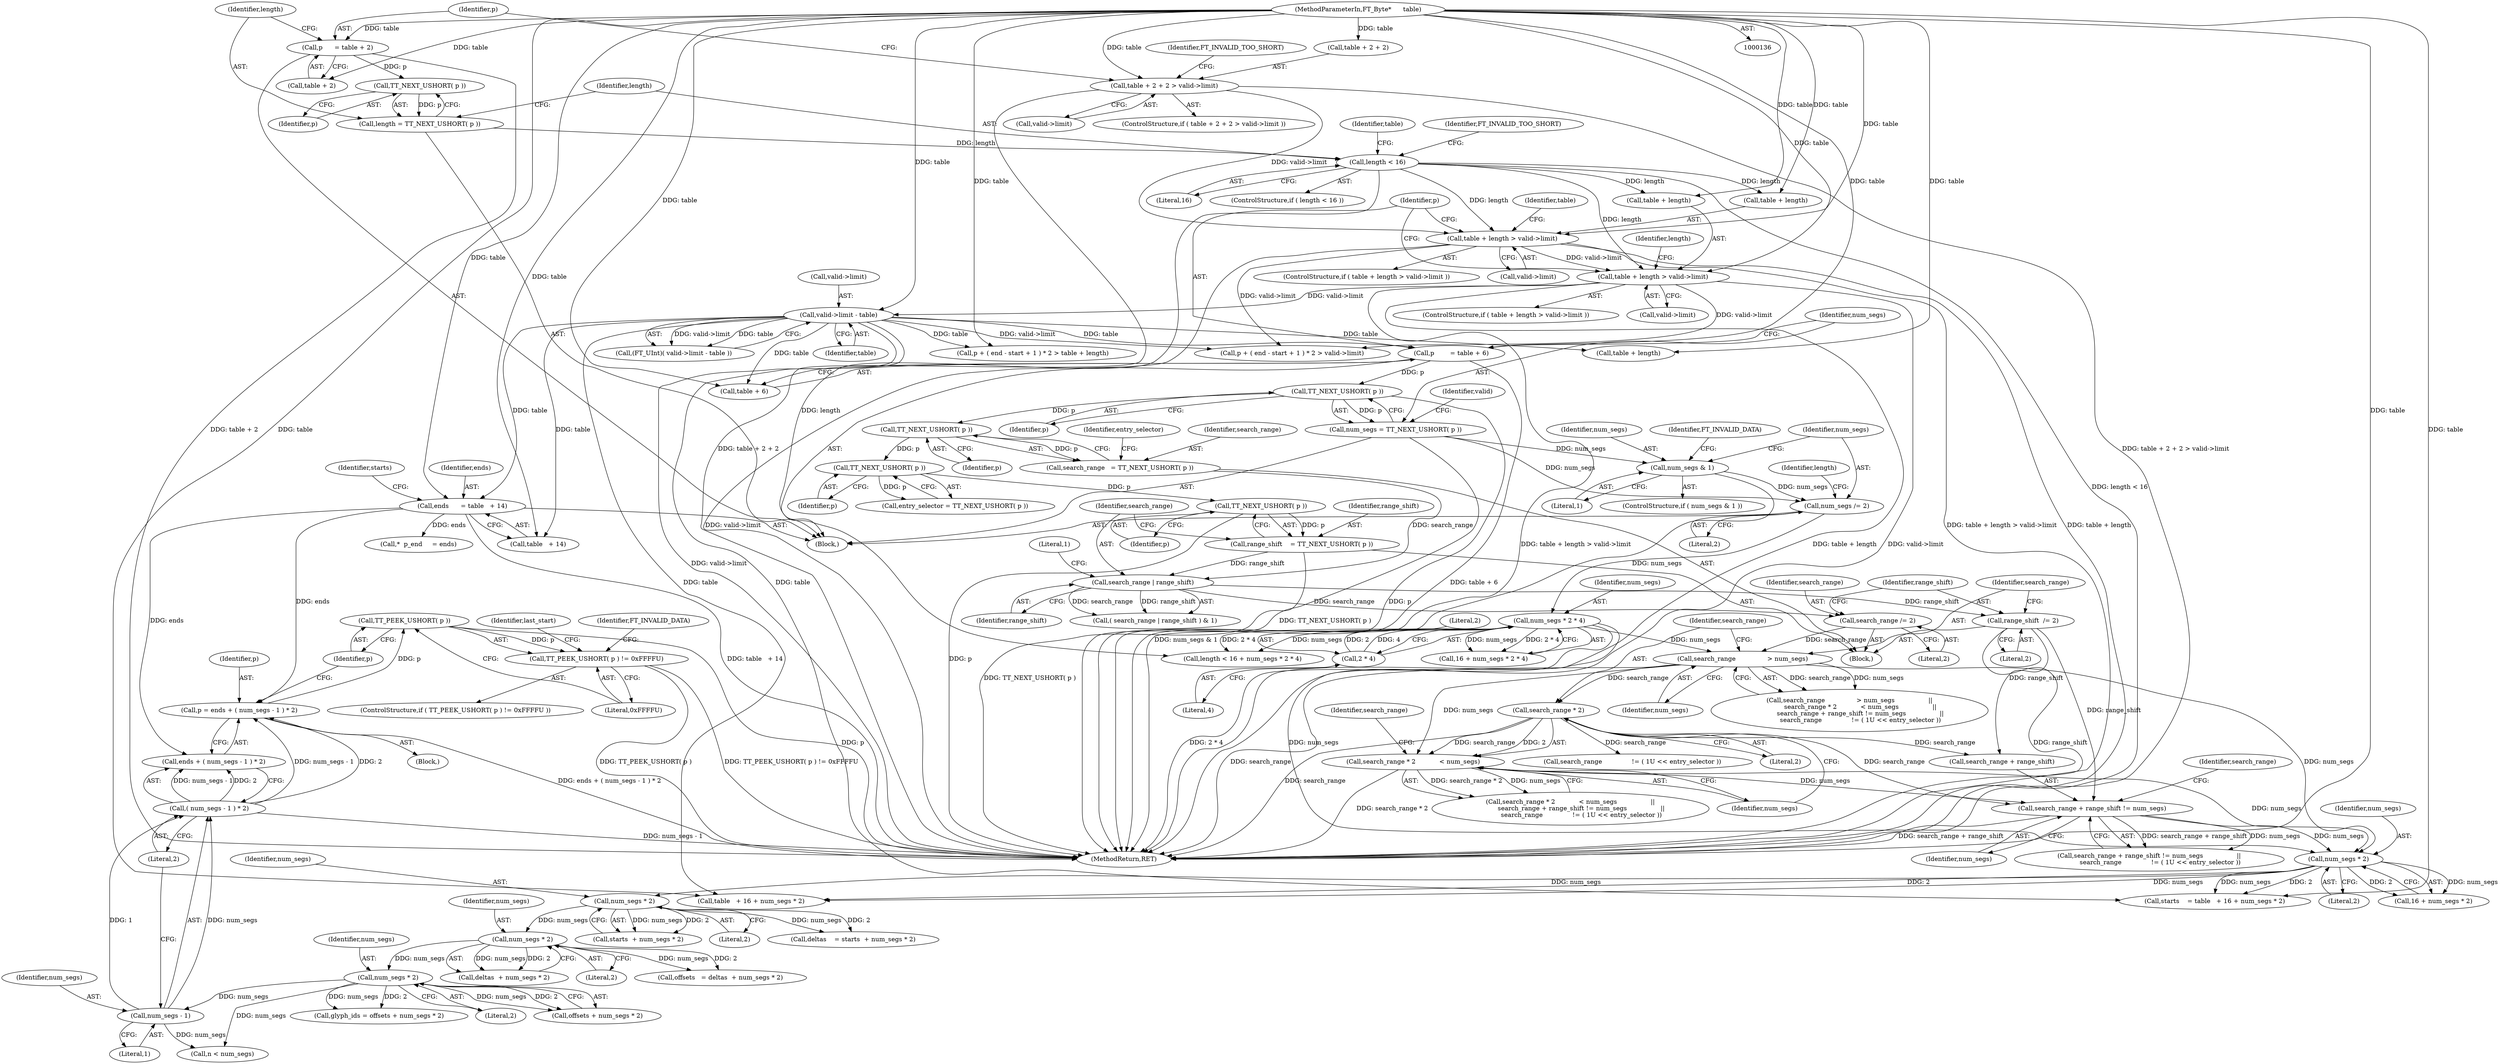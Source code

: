digraph "1_savannah_9bd20b7304aae61de5d50ac359cf27132bafd4c1@pointer" {
"1000349" [label="(Call,TT_PEEK_USHORT( p ))"];
"1000338" [label="(Call,p = ends + ( num_segs - 1 ) * 2)"];
"1000296" [label="(Call,ends      = table   + 14)"];
"1000137" [label="(MethodParameterIn,FT_Byte*      table)"];
"1000198" [label="(Call,valid->limit - table)"];
"1000186" [label="(Call,table + length > valid->limit)"];
"1000173" [label="(Call,length < 16)"];
"1000168" [label="(Call,length = TT_NEXT_USHORT( p ))"];
"1000170" [label="(Call,TT_NEXT_USHORT( p ))"];
"1000163" [label="(Call,p      = table + 2)"];
"1000178" [label="(Call,table + length > valid->limit)"];
"1000153" [label="(Call,table + 2 + 2 > valid->limit)"];
"1000342" [label="(Call,( num_segs - 1 ) * 2)"];
"1000343" [label="(Call,num_segs - 1)"];
"1000328" [label="(Call,num_segs * 2)"];
"1000321" [label="(Call,num_segs * 2)"];
"1000314" [label="(Call,num_segs * 2)"];
"1000307" [label="(Call,num_segs * 2)"];
"1000232" [label="(Call,num_segs * 2 * 4)"];
"1000224" [label="(Call,num_segs /= 2)"];
"1000220" [label="(Call,num_segs & 1)"];
"1000208" [label="(Call,num_segs = TT_NEXT_USHORT( p ))"];
"1000210" [label="(Call,TT_NEXT_USHORT( p ))"];
"1000203" [label="(Call,p        = table + 6)"];
"1000234" [label="(Call,2 * 4)"];
"1000285" [label="(Call,search_range + range_shift != num_segs)"];
"1000280" [label="(Call,search_range * 2)"];
"1000275" [label="(Call,search_range                > num_segs)"];
"1000267" [label="(Call,search_range /= 2)"];
"1000262" [label="(Call,search_range | range_shift)"];
"1000246" [label="(Call,search_range   = TT_NEXT_USHORT( p ))"];
"1000248" [label="(Call,TT_NEXT_USHORT( p ))"];
"1000256" [label="(Call,range_shift    = TT_NEXT_USHORT( p ))"];
"1000258" [label="(Call,TT_NEXT_USHORT( p ))"];
"1000253" [label="(Call,TT_NEXT_USHORT( p ))"];
"1000270" [label="(Call,range_shift  /= 2)"];
"1000279" [label="(Call,search_range * 2            < num_segs)"];
"1000348" [label="(Call,TT_PEEK_USHORT( p ) != 0xFFFFU)"];
"1000309" [label="(Literal,2)"];
"1000249" [label="(Identifier,p)"];
"1000360" [label="(Identifier,last_start)"];
"1000339" [label="(Identifier,p)"];
"1000186" [label="(Call,table + length > valid->limit)"];
"1000285" [label="(Call,search_range + range_shift != num_segs)"];
"1000265" [label="(Literal,1)"];
"1000287" [label="(Identifier,search_range)"];
"1000170" [label="(Call,TT_NEXT_USHORT( p ))"];
"1000330" [label="(Literal,2)"];
"1000234" [label="(Call,2 * 4)"];
"1000258" [label="(Call,TT_NEXT_USHORT( p ))"];
"1000163" [label="(Call,p      = table + 2)"];
"1000271" [label="(Identifier,range_shift)"];
"1000346" [label="(Literal,2)"];
"1000190" [label="(Call,valid->limit)"];
"1000159" [label="(Call,valid->limit)"];
"1000281" [label="(Identifier,search_range)"];
"1000343" [label="(Call,num_segs - 1)"];
"1000225" [label="(Identifier,num_segs)"];
"1000276" [label="(Identifier,search_range)"];
"1000263" [label="(Identifier,search_range)"];
"1000254" [label="(Identifier,p)"];
"1000188" [label="(Identifier,table)"];
"1000351" [label="(Literal,0xFFFFU)"];
"1000215" [label="(Identifier,valid)"];
"1000251" [label="(Call,entry_selector = TT_NEXT_USHORT( p ))"];
"1000179" [label="(Call,table + length)"];
"1000205" [label="(Call,table + 6)"];
"1000279" [label="(Call,search_range * 2            < num_segs)"];
"1000202" [label="(Identifier,table)"];
"1000154" [label="(Call,table + 2 + 2)"];
"1000139" [label="(Block,)"];
"1000347" [label="(ControlStructure,if ( TT_PEEK_USHORT( p ) != 0xFFFFU ))"];
"1000256" [label="(Call,range_shift    = TT_NEXT_USHORT( p ))"];
"1000219" [label="(ControlStructure,if ( num_segs & 1 ))"];
"1000283" [label="(Identifier,num_segs)"];
"1000508" [label="(Call,p + ( end - start + 1 ) * 2 > valid->limit)"];
"1000286" [label="(Call,search_range + range_shift)"];
"1000472" [label="(Call,p + ( end - start + 1 ) * 2 > table + length)"];
"1000277" [label="(Identifier,num_segs)"];
"1000326" [label="(Call,offsets + num_segs * 2)"];
"1000322" [label="(Identifier,num_segs)"];
"1000278" [label="(Call,search_range * 2            < num_segs                 ||\n           search_range + range_shift != num_segs                 ||\n           search_range               != ( 1U << entry_selector ))"];
"1000222" [label="(Literal,1)"];
"1000352" [label="(Identifier,FT_INVALID_DATA)"];
"1000315" [label="(Identifier,num_segs)"];
"1000296" [label="(Call,ends      = table   + 14)"];
"1000284" [label="(Call,search_range + range_shift != num_segs                 ||\n           search_range               != ( 1U << entry_selector ))"];
"1000175" [label="(Literal,16)"];
"1000338" [label="(Call,p = ends + ( num_segs - 1 ) * 2)"];
"1000164" [label="(Identifier,p)"];
"1000168" [label="(Call,length = TT_NEXT_USHORT( p ))"];
"1000305" [label="(Call,16 + num_segs * 2)"];
"1000269" [label="(Literal,2)"];
"1000226" [label="(Literal,2)"];
"1000261" [label="(Call,( search_range | range_shift ) & 1)"];
"1000230" [label="(Call,16 + num_segs * 2 * 4)"];
"1000297" [label="(Identifier,ends)"];
"1000253" [label="(Call,TT_NEXT_USHORT( p ))"];
"1000312" [label="(Call,starts  + num_segs * 2)"];
"1000252" [label="(Identifier,entry_selector)"];
"1000196" [label="(Call,(FT_UInt)( valid->limit - table ))"];
"1000229" [label="(Identifier,length)"];
"1000223" [label="(Identifier,FT_INVALID_DATA)"];
"1000387" [label="(Call,n < num_segs)"];
"1000349" [label="(Call,TT_PEEK_USHORT( p ))"];
"1000153" [label="(Call,table + 2 + 2 > valid->limit)"];
"1000211" [label="(Identifier,p)"];
"1000173" [label="(Call,length < 16)"];
"1000291" [label="(Identifier,search_range)"];
"1000316" [label="(Literal,2)"];
"1000262" [label="(Call,search_range | range_shift)"];
"1000210" [label="(Call,TT_NEXT_USHORT( p ))"];
"1000182" [label="(Call,valid->limit)"];
"1000290" [label="(Call,search_range               != ( 1U << entry_selector ))"];
"1000187" [label="(Call,table + length)"];
"1000270" [label="(Call,range_shift  /= 2)"];
"1000302" [label="(Identifier,starts)"];
"1000172" [label="(ControlStructure,if ( length < 16 ))"];
"1000344" [label="(Identifier,num_segs)"];
"1000185" [label="(ControlStructure,if ( table + length > valid->limit ))"];
"1000165" [label="(Call,table + 2)"];
"1000232" [label="(Call,num_segs * 2 * 4)"];
"1000209" [label="(Identifier,num_segs)"];
"1000372" [label="(Call,*  p_end     = ends)"];
"1000235" [label="(Literal,2)"];
"1000340" [label="(Call,ends + ( num_segs - 1 ) * 2)"];
"1000350" [label="(Identifier,p)"];
"1000236" [label="(Literal,4)"];
"1000257" [label="(Identifier,range_shift)"];
"1000137" [label="(MethodParameterIn,FT_Byte*      table)"];
"1000303" [label="(Call,table   + 16 + num_segs * 2)"];
"1000221" [label="(Identifier,num_segs)"];
"1000342" [label="(Call,( num_segs - 1 ) * 2)"];
"1000282" [label="(Literal,2)"];
"1000319" [label="(Call,deltas  + num_segs * 2)"];
"1000199" [label="(Call,valid->limit)"];
"1000247" [label="(Identifier,search_range)"];
"1000601" [label="(MethodReturn,RET)"];
"1000204" [label="(Identifier,p)"];
"1000162" [label="(Identifier,FT_INVALID_TOO_SHORT)"];
"1000177" [label="(ControlStructure,if ( table + length > valid->limit ))"];
"1000195" [label="(Identifier,length)"];
"1000314" [label="(Call,num_segs * 2)"];
"1000174" [label="(Identifier,length)"];
"1000208" [label="(Call,num_segs = TT_NEXT_USHORT( p ))"];
"1000324" [label="(Call,glyph_ids = offsets + num_segs * 2)"];
"1000308" [label="(Identifier,num_segs)"];
"1000267" [label="(Call,search_range /= 2)"];
"1000274" [label="(Call,search_range                > num_segs                 ||\n           search_range * 2            < num_segs                 ||\n           search_range + range_shift != num_segs                 ||\n           search_range               != ( 1U << entry_selector ))"];
"1000298" [label="(Call,table   + 14)"];
"1000171" [label="(Identifier,p)"];
"1000323" [label="(Literal,2)"];
"1000246" [label="(Call,search_range   = TT_NEXT_USHORT( p ))"];
"1000264" [label="(Identifier,range_shift)"];
"1000280" [label="(Call,search_range * 2)"];
"1000482" [label="(Call,table + length)"];
"1000272" [label="(Literal,2)"];
"1000228" [label="(Call,length < 16 + num_segs * 2 * 4)"];
"1000268" [label="(Identifier,search_range)"];
"1000203" [label="(Call,p        = table + 6)"];
"1000317" [label="(Call,offsets   = deltas  + num_segs * 2)"];
"1000348" [label="(Call,TT_PEEK_USHORT( p ) != 0xFFFFU)"];
"1000224" [label="(Call,num_segs /= 2)"];
"1000329" [label="(Identifier,num_segs)"];
"1000233" [label="(Identifier,num_segs)"];
"1000244" [label="(Block,)"];
"1000248" [label="(Call,TT_NEXT_USHORT( p ))"];
"1000176" [label="(Identifier,FT_INVALID_TOO_SHORT)"];
"1000275" [label="(Call,search_range                > num_segs)"];
"1000152" [label="(ControlStructure,if ( table + 2 + 2 > valid->limit ))"];
"1000180" [label="(Identifier,table)"];
"1000321" [label="(Call,num_segs * 2)"];
"1000198" [label="(Call,valid->limit - table)"];
"1000289" [label="(Identifier,num_segs)"];
"1000178" [label="(Call,table + length > valid->limit)"];
"1000220" [label="(Call,num_segs & 1)"];
"1000259" [label="(Identifier,p)"];
"1000307" [label="(Call,num_segs * 2)"];
"1000328" [label="(Call,num_segs * 2)"];
"1000301" [label="(Call,starts    = table   + 16 + num_segs * 2)"];
"1000169" [label="(Identifier,length)"];
"1000337" [label="(Block,)"];
"1000310" [label="(Call,deltas    = starts  + num_segs * 2)"];
"1000345" [label="(Literal,1)"];
"1000349" -> "1000348"  [label="AST: "];
"1000349" -> "1000350"  [label="CFG: "];
"1000350" -> "1000349"  [label="AST: "];
"1000351" -> "1000349"  [label="CFG: "];
"1000349" -> "1000601"  [label="DDG: p"];
"1000349" -> "1000348"  [label="DDG: p"];
"1000338" -> "1000349"  [label="DDG: p"];
"1000338" -> "1000337"  [label="AST: "];
"1000338" -> "1000340"  [label="CFG: "];
"1000339" -> "1000338"  [label="AST: "];
"1000340" -> "1000338"  [label="AST: "];
"1000350" -> "1000338"  [label="CFG: "];
"1000338" -> "1000601"  [label="DDG: ends + ( num_segs - 1 ) * 2"];
"1000296" -> "1000338"  [label="DDG: ends"];
"1000342" -> "1000338"  [label="DDG: num_segs - 1"];
"1000342" -> "1000338"  [label="DDG: 2"];
"1000296" -> "1000139"  [label="AST: "];
"1000296" -> "1000298"  [label="CFG: "];
"1000297" -> "1000296"  [label="AST: "];
"1000298" -> "1000296"  [label="AST: "];
"1000302" -> "1000296"  [label="CFG: "];
"1000296" -> "1000601"  [label="DDG: table   + 14"];
"1000137" -> "1000296"  [label="DDG: table"];
"1000198" -> "1000296"  [label="DDG: table"];
"1000296" -> "1000340"  [label="DDG: ends"];
"1000296" -> "1000372"  [label="DDG: ends"];
"1000137" -> "1000136"  [label="AST: "];
"1000137" -> "1000601"  [label="DDG: table"];
"1000137" -> "1000153"  [label="DDG: table"];
"1000137" -> "1000154"  [label="DDG: table"];
"1000137" -> "1000163"  [label="DDG: table"];
"1000137" -> "1000165"  [label="DDG: table"];
"1000137" -> "1000178"  [label="DDG: table"];
"1000137" -> "1000179"  [label="DDG: table"];
"1000137" -> "1000186"  [label="DDG: table"];
"1000137" -> "1000187"  [label="DDG: table"];
"1000137" -> "1000198"  [label="DDG: table"];
"1000137" -> "1000203"  [label="DDG: table"];
"1000137" -> "1000205"  [label="DDG: table"];
"1000137" -> "1000298"  [label="DDG: table"];
"1000137" -> "1000301"  [label="DDG: table"];
"1000137" -> "1000303"  [label="DDG: table"];
"1000137" -> "1000472"  [label="DDG: table"];
"1000137" -> "1000482"  [label="DDG: table"];
"1000198" -> "1000196"  [label="AST: "];
"1000198" -> "1000202"  [label="CFG: "];
"1000199" -> "1000198"  [label="AST: "];
"1000202" -> "1000198"  [label="AST: "];
"1000196" -> "1000198"  [label="CFG: "];
"1000198" -> "1000601"  [label="DDG: valid->limit"];
"1000198" -> "1000196"  [label="DDG: valid->limit"];
"1000198" -> "1000196"  [label="DDG: table"];
"1000186" -> "1000198"  [label="DDG: valid->limit"];
"1000198" -> "1000203"  [label="DDG: table"];
"1000198" -> "1000205"  [label="DDG: table"];
"1000198" -> "1000298"  [label="DDG: table"];
"1000198" -> "1000301"  [label="DDG: table"];
"1000198" -> "1000303"  [label="DDG: table"];
"1000198" -> "1000472"  [label="DDG: table"];
"1000198" -> "1000482"  [label="DDG: table"];
"1000198" -> "1000508"  [label="DDG: valid->limit"];
"1000186" -> "1000185"  [label="AST: "];
"1000186" -> "1000190"  [label="CFG: "];
"1000187" -> "1000186"  [label="AST: "];
"1000190" -> "1000186"  [label="AST: "];
"1000195" -> "1000186"  [label="CFG: "];
"1000204" -> "1000186"  [label="CFG: "];
"1000186" -> "1000601"  [label="DDG: table + length > valid->limit"];
"1000186" -> "1000601"  [label="DDG: table + length"];
"1000186" -> "1000601"  [label="DDG: valid->limit"];
"1000173" -> "1000186"  [label="DDG: length"];
"1000178" -> "1000186"  [label="DDG: valid->limit"];
"1000186" -> "1000508"  [label="DDG: valid->limit"];
"1000173" -> "1000172"  [label="AST: "];
"1000173" -> "1000175"  [label="CFG: "];
"1000174" -> "1000173"  [label="AST: "];
"1000175" -> "1000173"  [label="AST: "];
"1000176" -> "1000173"  [label="CFG: "];
"1000180" -> "1000173"  [label="CFG: "];
"1000173" -> "1000601"  [label="DDG: length < 16"];
"1000168" -> "1000173"  [label="DDG: length"];
"1000173" -> "1000178"  [label="DDG: length"];
"1000173" -> "1000179"  [label="DDG: length"];
"1000173" -> "1000187"  [label="DDG: length"];
"1000173" -> "1000228"  [label="DDG: length"];
"1000168" -> "1000139"  [label="AST: "];
"1000168" -> "1000170"  [label="CFG: "];
"1000169" -> "1000168"  [label="AST: "];
"1000170" -> "1000168"  [label="AST: "];
"1000174" -> "1000168"  [label="CFG: "];
"1000170" -> "1000168"  [label="DDG: p"];
"1000170" -> "1000171"  [label="CFG: "];
"1000171" -> "1000170"  [label="AST: "];
"1000163" -> "1000170"  [label="DDG: p"];
"1000163" -> "1000139"  [label="AST: "];
"1000163" -> "1000165"  [label="CFG: "];
"1000164" -> "1000163"  [label="AST: "];
"1000165" -> "1000163"  [label="AST: "];
"1000169" -> "1000163"  [label="CFG: "];
"1000163" -> "1000601"  [label="DDG: table + 2"];
"1000178" -> "1000177"  [label="AST: "];
"1000178" -> "1000182"  [label="CFG: "];
"1000179" -> "1000178"  [label="AST: "];
"1000182" -> "1000178"  [label="AST: "];
"1000188" -> "1000178"  [label="CFG: "];
"1000204" -> "1000178"  [label="CFG: "];
"1000178" -> "1000601"  [label="DDG: valid->limit"];
"1000178" -> "1000601"  [label="DDG: table + length > valid->limit"];
"1000178" -> "1000601"  [label="DDG: table + length"];
"1000153" -> "1000178"  [label="DDG: valid->limit"];
"1000178" -> "1000508"  [label="DDG: valid->limit"];
"1000153" -> "1000152"  [label="AST: "];
"1000153" -> "1000159"  [label="CFG: "];
"1000154" -> "1000153"  [label="AST: "];
"1000159" -> "1000153"  [label="AST: "];
"1000162" -> "1000153"  [label="CFG: "];
"1000164" -> "1000153"  [label="CFG: "];
"1000153" -> "1000601"  [label="DDG: table + 2 + 2 > valid->limit"];
"1000153" -> "1000601"  [label="DDG: table + 2 + 2"];
"1000342" -> "1000340"  [label="AST: "];
"1000342" -> "1000346"  [label="CFG: "];
"1000343" -> "1000342"  [label="AST: "];
"1000346" -> "1000342"  [label="AST: "];
"1000340" -> "1000342"  [label="CFG: "];
"1000342" -> "1000601"  [label="DDG: num_segs - 1"];
"1000342" -> "1000340"  [label="DDG: num_segs - 1"];
"1000342" -> "1000340"  [label="DDG: 2"];
"1000343" -> "1000342"  [label="DDG: num_segs"];
"1000343" -> "1000342"  [label="DDG: 1"];
"1000343" -> "1000345"  [label="CFG: "];
"1000344" -> "1000343"  [label="AST: "];
"1000345" -> "1000343"  [label="AST: "];
"1000346" -> "1000343"  [label="CFG: "];
"1000328" -> "1000343"  [label="DDG: num_segs"];
"1000343" -> "1000387"  [label="DDG: num_segs"];
"1000328" -> "1000326"  [label="AST: "];
"1000328" -> "1000330"  [label="CFG: "];
"1000329" -> "1000328"  [label="AST: "];
"1000330" -> "1000328"  [label="AST: "];
"1000326" -> "1000328"  [label="CFG: "];
"1000328" -> "1000324"  [label="DDG: num_segs"];
"1000328" -> "1000324"  [label="DDG: 2"];
"1000328" -> "1000326"  [label="DDG: num_segs"];
"1000328" -> "1000326"  [label="DDG: 2"];
"1000321" -> "1000328"  [label="DDG: num_segs"];
"1000328" -> "1000387"  [label="DDG: num_segs"];
"1000321" -> "1000319"  [label="AST: "];
"1000321" -> "1000323"  [label="CFG: "];
"1000322" -> "1000321"  [label="AST: "];
"1000323" -> "1000321"  [label="AST: "];
"1000319" -> "1000321"  [label="CFG: "];
"1000321" -> "1000317"  [label="DDG: num_segs"];
"1000321" -> "1000317"  [label="DDG: 2"];
"1000321" -> "1000319"  [label="DDG: num_segs"];
"1000321" -> "1000319"  [label="DDG: 2"];
"1000314" -> "1000321"  [label="DDG: num_segs"];
"1000314" -> "1000312"  [label="AST: "];
"1000314" -> "1000316"  [label="CFG: "];
"1000315" -> "1000314"  [label="AST: "];
"1000316" -> "1000314"  [label="AST: "];
"1000312" -> "1000314"  [label="CFG: "];
"1000314" -> "1000310"  [label="DDG: num_segs"];
"1000314" -> "1000310"  [label="DDG: 2"];
"1000314" -> "1000312"  [label="DDG: num_segs"];
"1000314" -> "1000312"  [label="DDG: 2"];
"1000307" -> "1000314"  [label="DDG: num_segs"];
"1000307" -> "1000305"  [label="AST: "];
"1000307" -> "1000309"  [label="CFG: "];
"1000308" -> "1000307"  [label="AST: "];
"1000309" -> "1000307"  [label="AST: "];
"1000305" -> "1000307"  [label="CFG: "];
"1000307" -> "1000301"  [label="DDG: num_segs"];
"1000307" -> "1000301"  [label="DDG: 2"];
"1000307" -> "1000303"  [label="DDG: num_segs"];
"1000307" -> "1000303"  [label="DDG: 2"];
"1000307" -> "1000305"  [label="DDG: num_segs"];
"1000307" -> "1000305"  [label="DDG: 2"];
"1000232" -> "1000307"  [label="DDG: num_segs"];
"1000285" -> "1000307"  [label="DDG: num_segs"];
"1000275" -> "1000307"  [label="DDG: num_segs"];
"1000279" -> "1000307"  [label="DDG: num_segs"];
"1000232" -> "1000230"  [label="AST: "];
"1000232" -> "1000234"  [label="CFG: "];
"1000233" -> "1000232"  [label="AST: "];
"1000234" -> "1000232"  [label="AST: "];
"1000230" -> "1000232"  [label="CFG: "];
"1000232" -> "1000601"  [label="DDG: 2 * 4"];
"1000232" -> "1000228"  [label="DDG: num_segs"];
"1000232" -> "1000228"  [label="DDG: 2 * 4"];
"1000232" -> "1000230"  [label="DDG: num_segs"];
"1000232" -> "1000230"  [label="DDG: 2 * 4"];
"1000224" -> "1000232"  [label="DDG: num_segs"];
"1000234" -> "1000232"  [label="DDG: 2"];
"1000234" -> "1000232"  [label="DDG: 4"];
"1000232" -> "1000275"  [label="DDG: num_segs"];
"1000224" -> "1000139"  [label="AST: "];
"1000224" -> "1000226"  [label="CFG: "];
"1000225" -> "1000224"  [label="AST: "];
"1000226" -> "1000224"  [label="AST: "];
"1000229" -> "1000224"  [label="CFG: "];
"1000220" -> "1000224"  [label="DDG: num_segs"];
"1000208" -> "1000224"  [label="DDG: num_segs"];
"1000220" -> "1000219"  [label="AST: "];
"1000220" -> "1000222"  [label="CFG: "];
"1000221" -> "1000220"  [label="AST: "];
"1000222" -> "1000220"  [label="AST: "];
"1000223" -> "1000220"  [label="CFG: "];
"1000225" -> "1000220"  [label="CFG: "];
"1000220" -> "1000601"  [label="DDG: num_segs & 1"];
"1000208" -> "1000220"  [label="DDG: num_segs"];
"1000208" -> "1000139"  [label="AST: "];
"1000208" -> "1000210"  [label="CFG: "];
"1000209" -> "1000208"  [label="AST: "];
"1000210" -> "1000208"  [label="AST: "];
"1000215" -> "1000208"  [label="CFG: "];
"1000208" -> "1000601"  [label="DDG: TT_NEXT_USHORT( p )"];
"1000210" -> "1000208"  [label="DDG: p"];
"1000210" -> "1000211"  [label="CFG: "];
"1000211" -> "1000210"  [label="AST: "];
"1000210" -> "1000601"  [label="DDG: p"];
"1000203" -> "1000210"  [label="DDG: p"];
"1000210" -> "1000248"  [label="DDG: p"];
"1000203" -> "1000139"  [label="AST: "];
"1000203" -> "1000205"  [label="CFG: "];
"1000204" -> "1000203"  [label="AST: "];
"1000205" -> "1000203"  [label="AST: "];
"1000209" -> "1000203"  [label="CFG: "];
"1000203" -> "1000601"  [label="DDG: table + 6"];
"1000234" -> "1000236"  [label="CFG: "];
"1000235" -> "1000234"  [label="AST: "];
"1000236" -> "1000234"  [label="AST: "];
"1000285" -> "1000284"  [label="AST: "];
"1000285" -> "1000289"  [label="CFG: "];
"1000286" -> "1000285"  [label="AST: "];
"1000289" -> "1000285"  [label="AST: "];
"1000291" -> "1000285"  [label="CFG: "];
"1000284" -> "1000285"  [label="CFG: "];
"1000285" -> "1000601"  [label="DDG: search_range + range_shift"];
"1000285" -> "1000284"  [label="DDG: search_range + range_shift"];
"1000285" -> "1000284"  [label="DDG: num_segs"];
"1000280" -> "1000285"  [label="DDG: search_range"];
"1000270" -> "1000285"  [label="DDG: range_shift"];
"1000279" -> "1000285"  [label="DDG: num_segs"];
"1000280" -> "1000279"  [label="AST: "];
"1000280" -> "1000282"  [label="CFG: "];
"1000281" -> "1000280"  [label="AST: "];
"1000282" -> "1000280"  [label="AST: "];
"1000283" -> "1000280"  [label="CFG: "];
"1000280" -> "1000601"  [label="DDG: search_range"];
"1000280" -> "1000279"  [label="DDG: search_range"];
"1000280" -> "1000279"  [label="DDG: 2"];
"1000275" -> "1000280"  [label="DDG: search_range"];
"1000280" -> "1000286"  [label="DDG: search_range"];
"1000280" -> "1000290"  [label="DDG: search_range"];
"1000275" -> "1000274"  [label="AST: "];
"1000275" -> "1000277"  [label="CFG: "];
"1000276" -> "1000275"  [label="AST: "];
"1000277" -> "1000275"  [label="AST: "];
"1000281" -> "1000275"  [label="CFG: "];
"1000274" -> "1000275"  [label="CFG: "];
"1000275" -> "1000601"  [label="DDG: search_range"];
"1000275" -> "1000274"  [label="DDG: search_range"];
"1000275" -> "1000274"  [label="DDG: num_segs"];
"1000267" -> "1000275"  [label="DDG: search_range"];
"1000275" -> "1000279"  [label="DDG: num_segs"];
"1000267" -> "1000244"  [label="AST: "];
"1000267" -> "1000269"  [label="CFG: "];
"1000268" -> "1000267"  [label="AST: "];
"1000269" -> "1000267"  [label="AST: "];
"1000271" -> "1000267"  [label="CFG: "];
"1000262" -> "1000267"  [label="DDG: search_range"];
"1000262" -> "1000261"  [label="AST: "];
"1000262" -> "1000264"  [label="CFG: "];
"1000263" -> "1000262"  [label="AST: "];
"1000264" -> "1000262"  [label="AST: "];
"1000265" -> "1000262"  [label="CFG: "];
"1000262" -> "1000261"  [label="DDG: search_range"];
"1000262" -> "1000261"  [label="DDG: range_shift"];
"1000246" -> "1000262"  [label="DDG: search_range"];
"1000256" -> "1000262"  [label="DDG: range_shift"];
"1000262" -> "1000270"  [label="DDG: range_shift"];
"1000246" -> "1000244"  [label="AST: "];
"1000246" -> "1000248"  [label="CFG: "];
"1000247" -> "1000246"  [label="AST: "];
"1000248" -> "1000246"  [label="AST: "];
"1000252" -> "1000246"  [label="CFG: "];
"1000248" -> "1000246"  [label="DDG: p"];
"1000248" -> "1000249"  [label="CFG: "];
"1000249" -> "1000248"  [label="AST: "];
"1000248" -> "1000253"  [label="DDG: p"];
"1000256" -> "1000244"  [label="AST: "];
"1000256" -> "1000258"  [label="CFG: "];
"1000257" -> "1000256"  [label="AST: "];
"1000258" -> "1000256"  [label="AST: "];
"1000263" -> "1000256"  [label="CFG: "];
"1000256" -> "1000601"  [label="DDG: TT_NEXT_USHORT( p )"];
"1000258" -> "1000256"  [label="DDG: p"];
"1000258" -> "1000259"  [label="CFG: "];
"1000259" -> "1000258"  [label="AST: "];
"1000258" -> "1000601"  [label="DDG: p"];
"1000253" -> "1000258"  [label="DDG: p"];
"1000253" -> "1000251"  [label="AST: "];
"1000253" -> "1000254"  [label="CFG: "];
"1000254" -> "1000253"  [label="AST: "];
"1000251" -> "1000253"  [label="CFG: "];
"1000253" -> "1000251"  [label="DDG: p"];
"1000270" -> "1000244"  [label="AST: "];
"1000270" -> "1000272"  [label="CFG: "];
"1000271" -> "1000270"  [label="AST: "];
"1000272" -> "1000270"  [label="AST: "];
"1000276" -> "1000270"  [label="CFG: "];
"1000270" -> "1000601"  [label="DDG: range_shift"];
"1000270" -> "1000286"  [label="DDG: range_shift"];
"1000279" -> "1000278"  [label="AST: "];
"1000279" -> "1000283"  [label="CFG: "];
"1000283" -> "1000279"  [label="AST: "];
"1000287" -> "1000279"  [label="CFG: "];
"1000278" -> "1000279"  [label="CFG: "];
"1000279" -> "1000601"  [label="DDG: search_range * 2"];
"1000279" -> "1000278"  [label="DDG: search_range * 2"];
"1000279" -> "1000278"  [label="DDG: num_segs"];
"1000348" -> "1000347"  [label="AST: "];
"1000348" -> "1000351"  [label="CFG: "];
"1000351" -> "1000348"  [label="AST: "];
"1000352" -> "1000348"  [label="CFG: "];
"1000360" -> "1000348"  [label="CFG: "];
"1000348" -> "1000601"  [label="DDG: TT_PEEK_USHORT( p )"];
"1000348" -> "1000601"  [label="DDG: TT_PEEK_USHORT( p ) != 0xFFFFU"];
}
